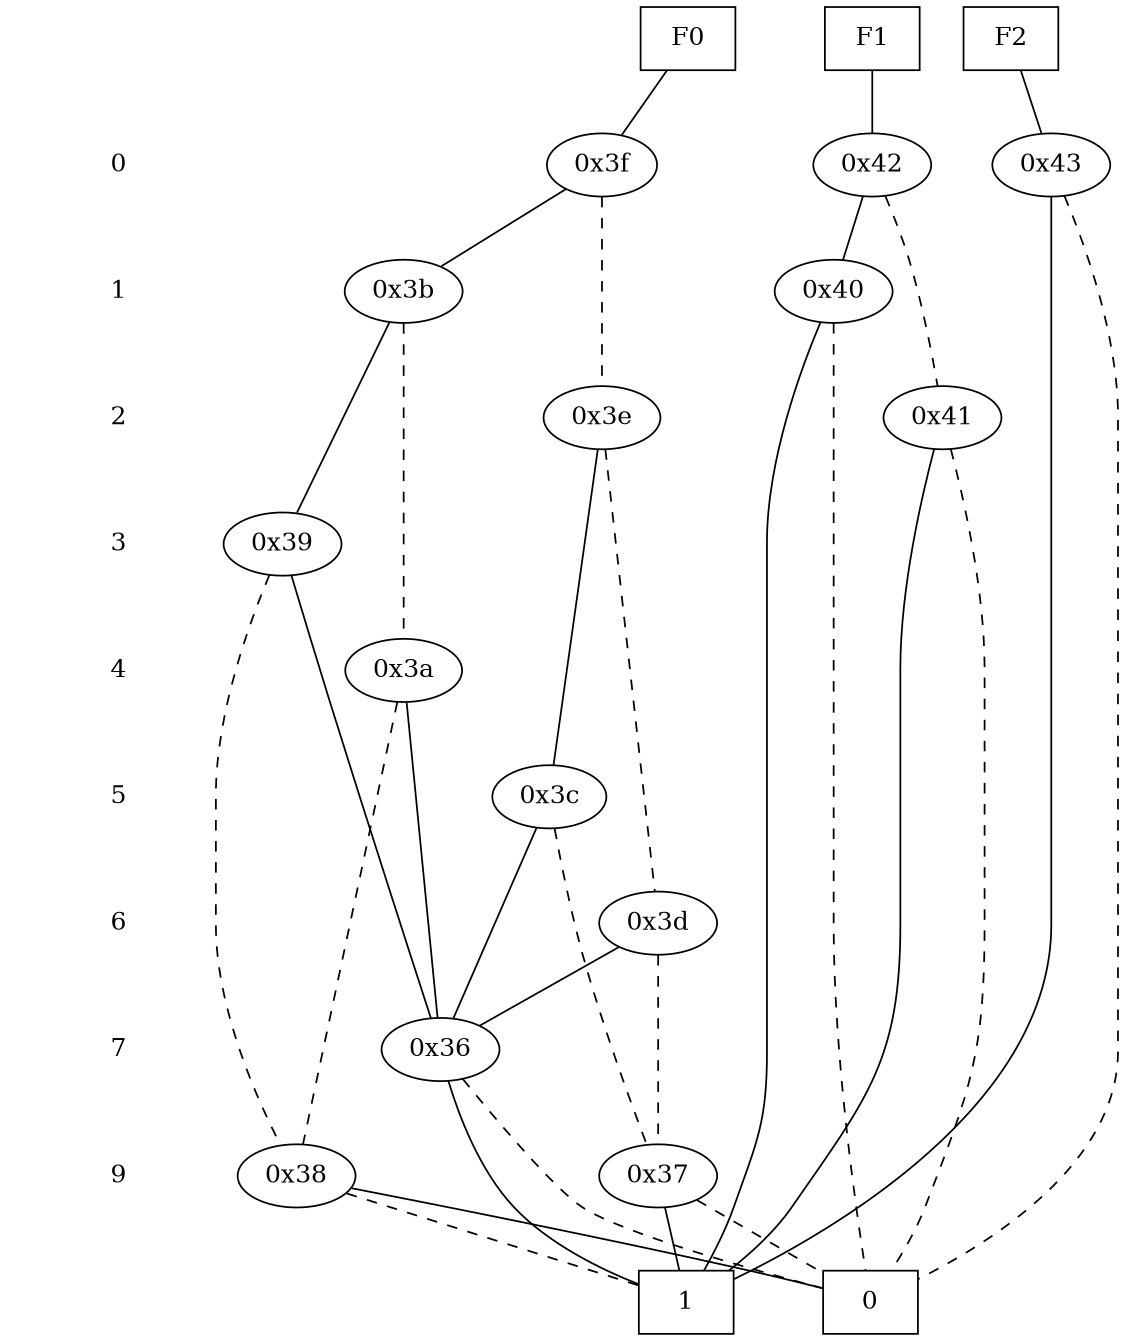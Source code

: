 digraph "DD" {
size = "7.5,10"
center = true;
edge [dir = none];
{ node [shape = plaintext];
  edge [style = invis];
  "CONST NODES" [style = invis];
" 0 " -> " 1 " -> " 2 " -> " 3 " -> " 4 " -> " 5 " -> " 6 " -> " 7 " -> " 9 " -> "CONST NODES"; 
}
{ rank = same; node [shape = box]; edge [style = invis];
"F0" -> "F1" -> "F2"; }
{ rank = same; " 0 ";
"0x42";
"0x43";
"0x3f";
}
{ rank = same; " 1 ";
"0x40";
"0x3b";
}
{ rank = same; " 2 ";
"0x3e";
"0x41";
}
{ rank = same; " 3 ";
"0x39";
}
{ rank = same; " 4 ";
"0x3a";
}
{ rank = same; " 5 ";
"0x3c";
}
{ rank = same; " 6 ";
"0x3d";
}
{ rank = same; " 7 ";
"0x36";
}
{ rank = same; " 9 ";
"0x38";
"0x37";
}
{ rank = same; "CONST NODES";
{ node [shape = box]; "0x16";
"0x15";
}
}
"F0" -> "0x3f" [style = solid];
"F1" -> "0x42" [style = solid];
"F2" -> "0x43" [style = solid];
"0x42" -> "0x40";
"0x42" -> "0x41" [style = dashed];
"0x43" -> "0x15";
"0x43" -> "0x16" [style = dashed];
"0x3f" -> "0x3b";
"0x3f" -> "0x3e" [style = dashed];
"0x40" -> "0x15";
"0x40" -> "0x16" [style = dashed];
"0x3b" -> "0x39";
"0x3b" -> "0x3a" [style = dashed];
"0x3e" -> "0x3c";
"0x3e" -> "0x3d" [style = dashed];
"0x41" -> "0x15";
"0x41" -> "0x16" [style = dashed];
"0x39" -> "0x36";
"0x39" -> "0x38" [style = dashed];
"0x3a" -> "0x36";
"0x3a" -> "0x38" [style = dashed];
"0x3c" -> "0x36";
"0x3c" -> "0x37" [style = dashed];
"0x3d" -> "0x36";
"0x3d" -> "0x37" [style = dashed];
"0x36" -> "0x15";
"0x36" -> "0x16" [style = dashed];
"0x38" -> "0x16";
"0x38" -> "0x15" [style = dashed];
"0x37" -> "0x15";
"0x37" -> "0x16" [style = dashed];
"0x16" [label = "0"];
"0x15" [label = "1"];
}
